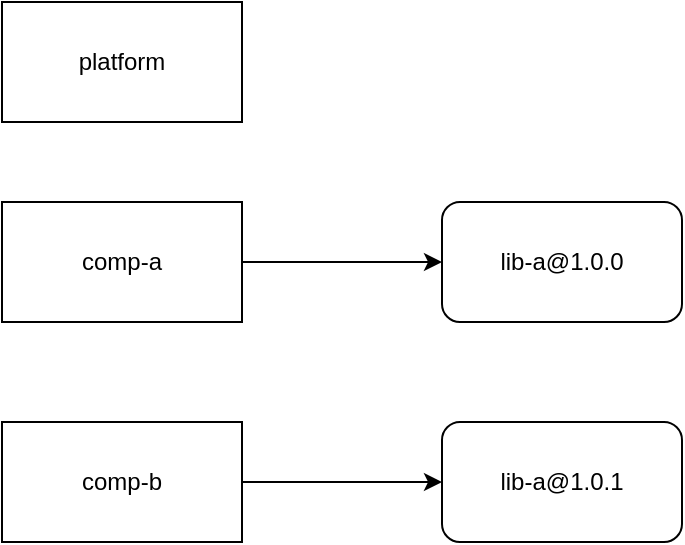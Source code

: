 <mxfile version="11.3.0" type="github" pages="1"><diagram id="Zb9zvvsectbBFaFBurZI" name="Page-1"><mxGraphModel dx="936" dy="657" grid="1" gridSize="10" guides="1" tooltips="1" connect="1" arrows="1" fold="1" page="1" pageScale="1" pageWidth="1169" pageHeight="827" math="0" shadow="0"><root><mxCell id="0"/><mxCell id="1" parent="0"/><mxCell id="oMQwcxKzlukQvOwGZoeU-1" value="platform" style="rounded=0;whiteSpace=wrap;html=1;" vertex="1" parent="1"><mxGeometry x="70" y="70" width="120" height="60" as="geometry"/></mxCell><mxCell id="oMQwcxKzlukQvOwGZoeU-2" value="comp-a" style="rounded=0;whiteSpace=wrap;html=1;" vertex="1" parent="1"><mxGeometry x="70" y="170" width="120" height="60" as="geometry"/></mxCell><mxCell id="oMQwcxKzlukQvOwGZoeU-3" value="comp-b" style="rounded=0;whiteSpace=wrap;html=1;" vertex="1" parent="1"><mxGeometry x="70" y="280" width="120" height="60" as="geometry"/></mxCell><mxCell id="oMQwcxKzlukQvOwGZoeU-4" value="lib-a@1.0.0" style="rounded=1;whiteSpace=wrap;html=1;" vertex="1" parent="1"><mxGeometry x="290" y="170" width="120" height="60" as="geometry"/></mxCell><mxCell id="oMQwcxKzlukQvOwGZoeU-5" value="lib-a@1.0.1" style="rounded=1;whiteSpace=wrap;html=1;" vertex="1" parent="1"><mxGeometry x="290" y="280" width="120" height="60" as="geometry"/></mxCell><mxCell id="oMQwcxKzlukQvOwGZoeU-6" value="" style="endArrow=classic;html=1;exitX=1;exitY=0.5;exitDx=0;exitDy=0;entryX=0;entryY=0.5;entryDx=0;entryDy=0;" edge="1" parent="1" source="oMQwcxKzlukQvOwGZoeU-2" target="oMQwcxKzlukQvOwGZoeU-4"><mxGeometry width="50" height="50" relative="1" as="geometry"><mxPoint x="70" y="410" as="sourcePoint"/><mxPoint x="120" y="360" as="targetPoint"/></mxGeometry></mxCell><mxCell id="oMQwcxKzlukQvOwGZoeU-7" value="" style="endArrow=classic;html=1;exitX=1;exitY=0.5;exitDx=0;exitDy=0;entryX=0;entryY=0.5;entryDx=0;entryDy=0;" edge="1" parent="1" source="oMQwcxKzlukQvOwGZoeU-3" target="oMQwcxKzlukQvOwGZoeU-5"><mxGeometry width="50" height="50" relative="1" as="geometry"><mxPoint x="200" y="210" as="sourcePoint"/><mxPoint x="300" y="210" as="targetPoint"/></mxGeometry></mxCell></root></mxGraphModel></diagram></mxfile>